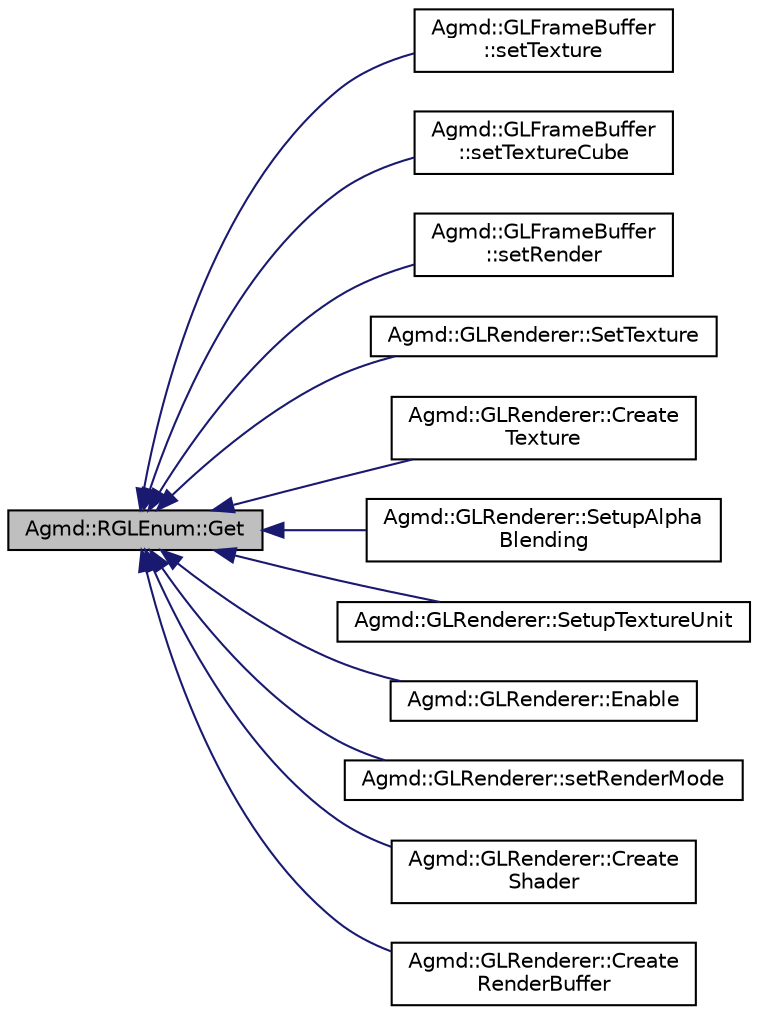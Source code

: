 digraph "Agmd::RGLEnum::Get"
{
  edge [fontname="Helvetica",fontsize="10",labelfontname="Helvetica",labelfontsize="10"];
  node [fontname="Helvetica",fontsize="10",shape=record];
  rankdir="LR";
  Node1 [label="Agmd::RGLEnum::Get",height=0.2,width=0.4,color="black", fillcolor="grey75", style="filled" fontcolor="black"];
  Node1 -> Node2 [dir="back",color="midnightblue",fontsize="10",style="solid",fontname="Helvetica"];
  Node2 [label="Agmd::GLFrameBuffer\l::setTexture",height=0.2,width=0.4,color="black", fillcolor="white", style="filled",URL="$class_agmd_1_1_g_l_frame_buffer.html#a9afe22b9d20fb6e99c65843e1eae4ddb"];
  Node1 -> Node3 [dir="back",color="midnightblue",fontsize="10",style="solid",fontname="Helvetica"];
  Node3 [label="Agmd::GLFrameBuffer\l::setTextureCube",height=0.2,width=0.4,color="black", fillcolor="white", style="filled",URL="$class_agmd_1_1_g_l_frame_buffer.html#aa10dcae742da15b7b198ae8046fcf05d"];
  Node1 -> Node4 [dir="back",color="midnightblue",fontsize="10",style="solid",fontname="Helvetica"];
  Node4 [label="Agmd::GLFrameBuffer\l::setRender",height=0.2,width=0.4,color="black", fillcolor="white", style="filled",URL="$class_agmd_1_1_g_l_frame_buffer.html#ab92d4726ddffaa2b71e7d87b0285776d"];
  Node1 -> Node5 [dir="back",color="midnightblue",fontsize="10",style="solid",fontname="Helvetica"];
  Node5 [label="Agmd::GLRenderer::SetTexture",height=0.2,width=0.4,color="black", fillcolor="white", style="filled",URL="$class_agmd_1_1_g_l_renderer.html#aa6530fc7bd3d36309589b3937efe90ea"];
  Node1 -> Node6 [dir="back",color="midnightblue",fontsize="10",style="solid",fontname="Helvetica"];
  Node6 [label="Agmd::GLRenderer::Create\lTexture",height=0.2,width=0.4,color="black", fillcolor="white", style="filled",URL="$class_agmd_1_1_g_l_renderer.html#ab7502c53d74956fb5414650ffc06b0e5"];
  Node1 -> Node7 [dir="back",color="midnightblue",fontsize="10",style="solid",fontname="Helvetica"];
  Node7 [label="Agmd::GLRenderer::SetupAlpha\lBlending",height=0.2,width=0.4,color="black", fillcolor="white", style="filled",URL="$class_agmd_1_1_g_l_renderer.html#aba9fbabc84f7f5de4c4bac7e78b2e67c"];
  Node1 -> Node8 [dir="back",color="midnightblue",fontsize="10",style="solid",fontname="Helvetica"];
  Node8 [label="Agmd::GLRenderer::SetupTextureUnit",height=0.2,width=0.4,color="black", fillcolor="white", style="filled",URL="$class_agmd_1_1_g_l_renderer.html#a97953a345f71561d0174521a8e96645f"];
  Node1 -> Node9 [dir="back",color="midnightblue",fontsize="10",style="solid",fontname="Helvetica"];
  Node9 [label="Agmd::GLRenderer::Enable",height=0.2,width=0.4,color="black", fillcolor="white", style="filled",URL="$class_agmd_1_1_g_l_renderer.html#abd74d9026e75443870d226dc76296396"];
  Node1 -> Node10 [dir="back",color="midnightblue",fontsize="10",style="solid",fontname="Helvetica"];
  Node10 [label="Agmd::GLRenderer::setRenderMode",height=0.2,width=0.4,color="black", fillcolor="white", style="filled",URL="$class_agmd_1_1_g_l_renderer.html#ac063d95d16eabd1362e90945e2a33847"];
  Node1 -> Node11 [dir="back",color="midnightblue",fontsize="10",style="solid",fontname="Helvetica"];
  Node11 [label="Agmd::GLRenderer::Create\lShader",height=0.2,width=0.4,color="black", fillcolor="white", style="filled",URL="$class_agmd_1_1_g_l_renderer.html#a34447d089eed6001a2fb44b0dcffffc5"];
  Node1 -> Node12 [dir="back",color="midnightblue",fontsize="10",style="solid",fontname="Helvetica"];
  Node12 [label="Agmd::GLRenderer::Create\lRenderBuffer",height=0.2,width=0.4,color="black", fillcolor="white", style="filled",URL="$class_agmd_1_1_g_l_renderer.html#a07b32f6ae2c64e0abd2b95fabf9ac462"];
}
